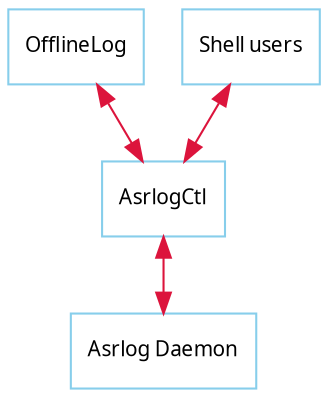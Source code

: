 digraph asrlog_architecture {
    fontname = "Verdana";        
    fontsize = 10;
    rankdir=TB;
    node [fontname = "Verdana", fontsize = 10, color="skyblue", shape="record"];
    edge [fontname = "Verdana", fontsize = 10, color="crimson", style="solid"];

    "OfflineLog" -> "AsrlogCtl"  [dir="both"];
    "Shell users" -> "AsrlogCtl" [dir="both"];
    "AsrlogCtl" -> "Asrlog Daemon" [dir="both"];
}
